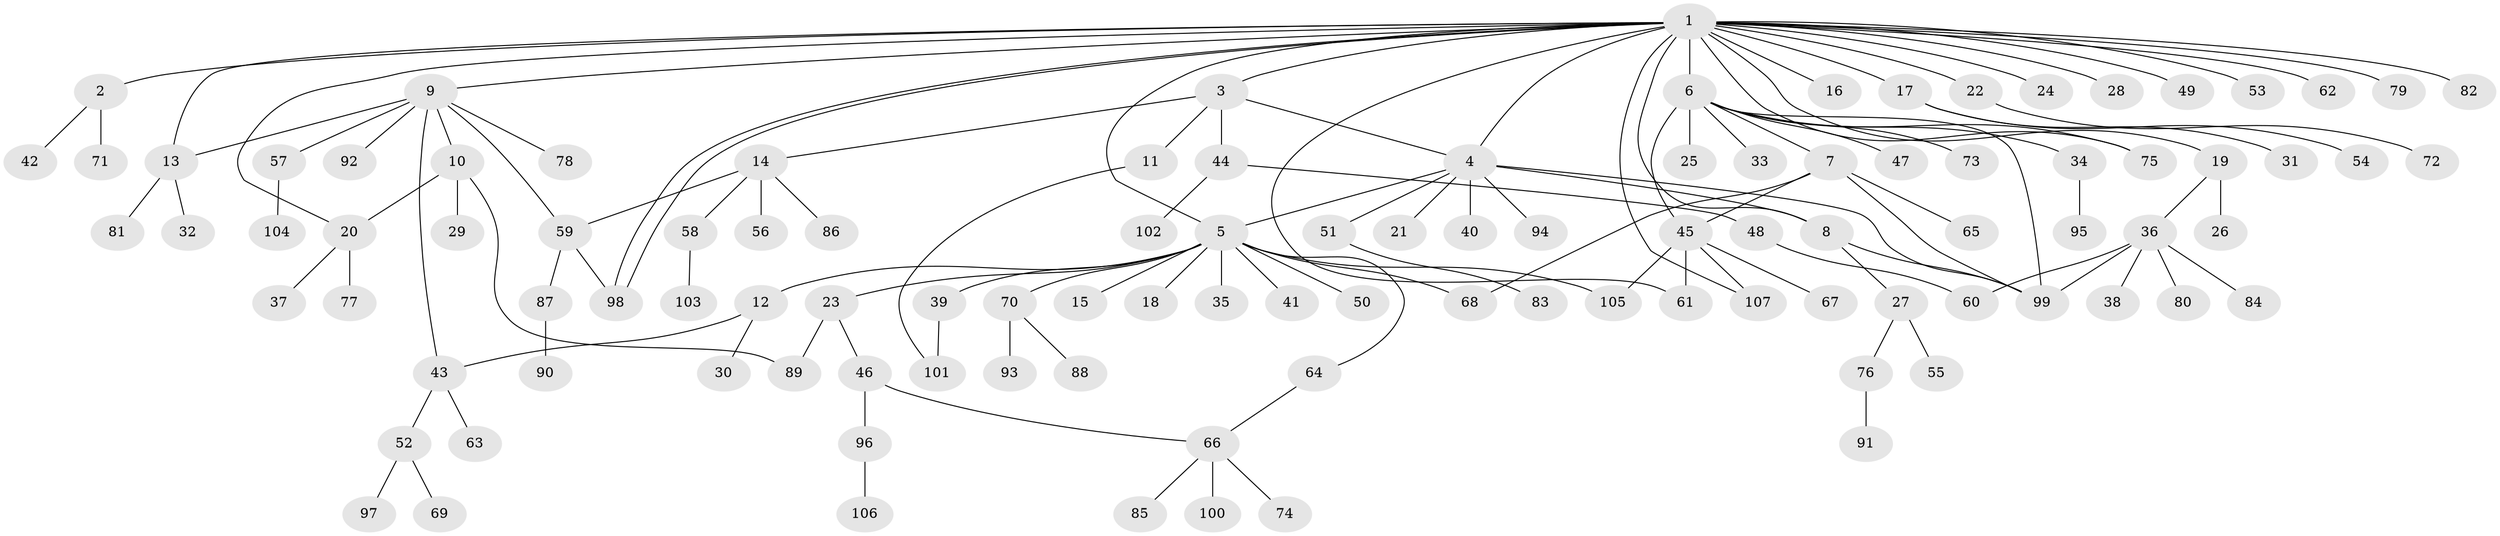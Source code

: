 // Generated by graph-tools (version 1.1) at 2025/01/03/09/25 03:01:38]
// undirected, 107 vertices, 129 edges
graph export_dot {
graph [start="1"]
  node [color=gray90,style=filled];
  1;
  2;
  3;
  4;
  5;
  6;
  7;
  8;
  9;
  10;
  11;
  12;
  13;
  14;
  15;
  16;
  17;
  18;
  19;
  20;
  21;
  22;
  23;
  24;
  25;
  26;
  27;
  28;
  29;
  30;
  31;
  32;
  33;
  34;
  35;
  36;
  37;
  38;
  39;
  40;
  41;
  42;
  43;
  44;
  45;
  46;
  47;
  48;
  49;
  50;
  51;
  52;
  53;
  54;
  55;
  56;
  57;
  58;
  59;
  60;
  61;
  62;
  63;
  64;
  65;
  66;
  67;
  68;
  69;
  70;
  71;
  72;
  73;
  74;
  75;
  76;
  77;
  78;
  79;
  80;
  81;
  82;
  83;
  84;
  85;
  86;
  87;
  88;
  89;
  90;
  91;
  92;
  93;
  94;
  95;
  96;
  97;
  98;
  99;
  100;
  101;
  102;
  103;
  104;
  105;
  106;
  107;
  1 -- 2;
  1 -- 3;
  1 -- 4;
  1 -- 5;
  1 -- 6;
  1 -- 8;
  1 -- 9;
  1 -- 13;
  1 -- 16;
  1 -- 17;
  1 -- 19;
  1 -- 20;
  1 -- 22;
  1 -- 24;
  1 -- 28;
  1 -- 49;
  1 -- 53;
  1 -- 61;
  1 -- 62;
  1 -- 75;
  1 -- 79;
  1 -- 82;
  1 -- 98;
  1 -- 98;
  1 -- 107;
  2 -- 42;
  2 -- 71;
  3 -- 4;
  3 -- 11;
  3 -- 14;
  3 -- 44;
  4 -- 5;
  4 -- 8;
  4 -- 21;
  4 -- 40;
  4 -- 51;
  4 -- 94;
  4 -- 99;
  5 -- 12;
  5 -- 15;
  5 -- 18;
  5 -- 23;
  5 -- 35;
  5 -- 39;
  5 -- 41;
  5 -- 50;
  5 -- 64;
  5 -- 68;
  5 -- 70;
  5 -- 105;
  6 -- 7;
  6 -- 25;
  6 -- 33;
  6 -- 34;
  6 -- 45;
  6 -- 47;
  6 -- 73;
  6 -- 75;
  6 -- 99;
  7 -- 45;
  7 -- 65;
  7 -- 68;
  7 -- 99;
  8 -- 27;
  8 -- 99;
  9 -- 10;
  9 -- 13;
  9 -- 43;
  9 -- 57;
  9 -- 59;
  9 -- 78;
  9 -- 92;
  10 -- 20;
  10 -- 29;
  10 -- 89;
  11 -- 101;
  12 -- 30;
  12 -- 43;
  13 -- 32;
  13 -- 81;
  14 -- 56;
  14 -- 58;
  14 -- 59;
  14 -- 86;
  17 -- 31;
  17 -- 54;
  19 -- 26;
  19 -- 36;
  20 -- 37;
  20 -- 77;
  22 -- 72;
  23 -- 46;
  23 -- 89;
  27 -- 55;
  27 -- 76;
  34 -- 95;
  36 -- 38;
  36 -- 60;
  36 -- 80;
  36 -- 84;
  36 -- 99;
  39 -- 101;
  43 -- 52;
  43 -- 63;
  44 -- 48;
  44 -- 102;
  45 -- 61;
  45 -- 67;
  45 -- 105;
  45 -- 107;
  46 -- 66;
  46 -- 96;
  48 -- 60;
  51 -- 83;
  52 -- 69;
  52 -- 97;
  57 -- 104;
  58 -- 103;
  59 -- 87;
  59 -- 98;
  64 -- 66;
  66 -- 74;
  66 -- 85;
  66 -- 100;
  70 -- 88;
  70 -- 93;
  76 -- 91;
  87 -- 90;
  96 -- 106;
}
